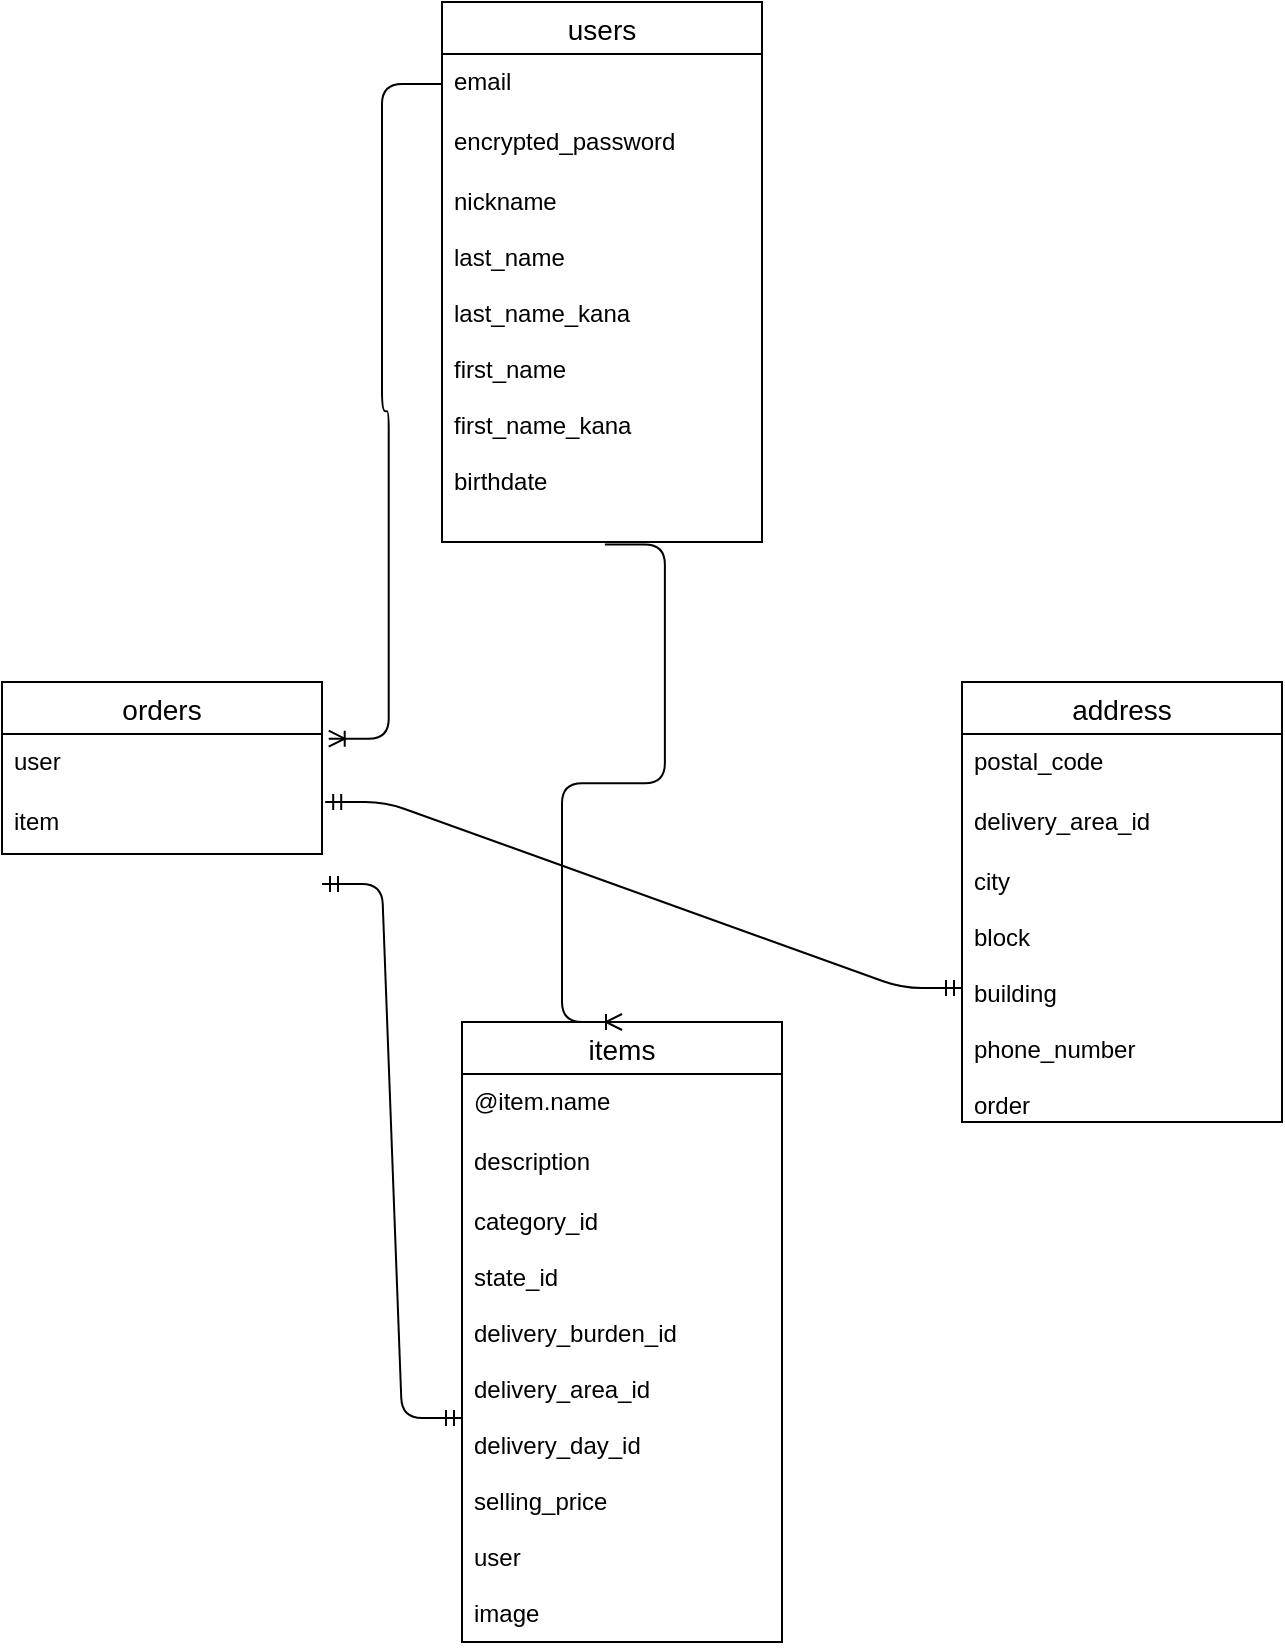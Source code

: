 <mxfile>
    <diagram id="gFwtVsQSGjGSzCSBpVkY" name="ページ1">
        <mxGraphModel dx="741" dy="949" grid="1" gridSize="10" guides="1" tooltips="1" connect="1" arrows="1" fold="1" page="1" pageScale="1" pageWidth="827" pageHeight="1169" math="0" shadow="0">
            <root>
                <mxCell id="0"/>
                <mxCell id="1" parent="0"/>
                <mxCell id="19" value="users" style="swimlane;fontStyle=0;childLayout=stackLayout;horizontal=1;startSize=26;horizontalStack=0;resizeParent=1;resizeParentMax=0;resizeLast=0;collapsible=1;marginBottom=0;align=center;fontSize=14;" vertex="1" parent="1">
                    <mxGeometry x="300" y="140" width="160" height="270" as="geometry"/>
                </mxCell>
                <mxCell id="20" value="email" style="text;strokeColor=none;fillColor=none;spacingLeft=4;spacingRight=4;overflow=hidden;rotatable=0;points=[[0,0.5],[1,0.5]];portConstraint=eastwest;fontSize=12;" vertex="1" parent="19">
                    <mxGeometry y="26" width="160" height="30" as="geometry"/>
                </mxCell>
                <mxCell id="21" value="encrypted_password" style="text;strokeColor=none;fillColor=none;spacingLeft=4;spacingRight=4;overflow=hidden;rotatable=0;points=[[0,0.5],[1,0.5]];portConstraint=eastwest;fontSize=12;" vertex="1" parent="19">
                    <mxGeometry y="56" width="160" height="30" as="geometry"/>
                </mxCell>
                <mxCell id="22" value="nickname&#10;&#10;last_name&#10;&#10;last_name_kana &#10;&#10;first_name&#10;&#10;first_name_kana&#10;&#10;birthdate" style="text;strokeColor=none;fillColor=none;spacingLeft=4;spacingRight=4;overflow=hidden;rotatable=0;points=[[0,0.5],[1,0.5]];portConstraint=eastwest;fontSize=12;" vertex="1" parent="19">
                    <mxGeometry y="86" width="160" height="184" as="geometry"/>
                </mxCell>
                <mxCell id="23" value="items" style="swimlane;fontStyle=0;childLayout=stackLayout;horizontal=1;startSize=26;horizontalStack=0;resizeParent=1;resizeParentMax=0;resizeLast=0;collapsible=1;marginBottom=0;align=center;fontSize=14;" vertex="1" parent="1">
                    <mxGeometry x="310" y="650" width="160" height="310" as="geometry"/>
                </mxCell>
                <mxCell id="24" value="@item.name" style="text;strokeColor=none;fillColor=none;spacingLeft=4;spacingRight=4;overflow=hidden;rotatable=0;points=[[0,0.5],[1,0.5]];portConstraint=eastwest;fontSize=12;" vertex="1" parent="23">
                    <mxGeometry y="26" width="160" height="30" as="geometry"/>
                </mxCell>
                <mxCell id="25" value="description" style="text;strokeColor=none;fillColor=none;spacingLeft=4;spacingRight=4;overflow=hidden;rotatable=0;points=[[0,0.5],[1,0.5]];portConstraint=eastwest;fontSize=12;" vertex="1" parent="23">
                    <mxGeometry y="56" width="160" height="30" as="geometry"/>
                </mxCell>
                <mxCell id="26" value="category_id&#10;&#10;state_id&#10;&#10;delivery_burden_id&#10;&#10;delivery_area_id&#10;&#10;delivery_day_id&#10;&#10;selling_price&#10;&#10;user&#10;&#10;image" style="text;strokeColor=none;fillColor=none;spacingLeft=4;spacingRight=4;overflow=hidden;rotatable=0;points=[[0,0.5],[1,0.5]];portConstraint=eastwest;fontSize=12;" vertex="1" parent="23">
                    <mxGeometry y="86" width="160" height="224" as="geometry"/>
                </mxCell>
                <mxCell id="27" value="orders" style="swimlane;fontStyle=0;childLayout=stackLayout;horizontal=1;startSize=26;horizontalStack=0;resizeParent=1;resizeParentMax=0;resizeLast=0;collapsible=1;marginBottom=0;align=center;fontSize=14;" vertex="1" parent="1">
                    <mxGeometry x="80" y="480" width="160" height="86" as="geometry"/>
                </mxCell>
                <mxCell id="28" value="user" style="text;strokeColor=none;fillColor=none;spacingLeft=4;spacingRight=4;overflow=hidden;rotatable=0;points=[[0,0.5],[1,0.5]];portConstraint=eastwest;fontSize=12;" vertex="1" parent="27">
                    <mxGeometry y="26" width="160" height="30" as="geometry"/>
                </mxCell>
                <mxCell id="29" value="item" style="text;strokeColor=none;fillColor=none;spacingLeft=4;spacingRight=4;overflow=hidden;rotatable=0;points=[[0,0.5],[1,0.5]];portConstraint=eastwest;fontSize=12;" vertex="1" parent="27">
                    <mxGeometry y="56" width="160" height="30" as="geometry"/>
                </mxCell>
                <mxCell id="31" value="address" style="swimlane;fontStyle=0;childLayout=stackLayout;horizontal=1;startSize=26;horizontalStack=0;resizeParent=1;resizeParentMax=0;resizeLast=0;collapsible=1;marginBottom=0;align=center;fontSize=14;" vertex="1" parent="1">
                    <mxGeometry x="560" y="480" width="160" height="220" as="geometry"/>
                </mxCell>
                <mxCell id="32" value="postal_code" style="text;strokeColor=none;fillColor=none;spacingLeft=4;spacingRight=4;overflow=hidden;rotatable=0;points=[[0,0.5],[1,0.5]];portConstraint=eastwest;fontSize=12;" vertex="1" parent="31">
                    <mxGeometry y="26" width="160" height="30" as="geometry"/>
                </mxCell>
                <mxCell id="33" value="delivery_area_id" style="text;strokeColor=none;fillColor=none;spacingLeft=4;spacingRight=4;overflow=hidden;rotatable=0;points=[[0,0.5],[1,0.5]];portConstraint=eastwest;fontSize=12;" vertex="1" parent="31">
                    <mxGeometry y="56" width="160" height="30" as="geometry"/>
                </mxCell>
                <mxCell id="34" value="city&#10;&#10;block&#10;&#10;building&#10;&#10;phone_number&#10;&#10;order" style="text;strokeColor=none;fillColor=none;spacingLeft=4;spacingRight=4;overflow=hidden;rotatable=0;points=[[0,0.5],[1,0.5]];portConstraint=eastwest;fontSize=12;" vertex="1" parent="31">
                    <mxGeometry y="86" width="160" height="134" as="geometry"/>
                </mxCell>
                <mxCell id="35" value="" style="edgeStyle=entityRelationEdgeStyle;fontSize=12;html=1;endArrow=ERoneToMany;exitX=0;exitY=0.5;exitDx=0;exitDy=0;entryX=1.021;entryY=0.078;entryDx=0;entryDy=0;entryPerimeter=0;" edge="1" parent="1" source="20" target="28">
                    <mxGeometry width="100" height="100" relative="1" as="geometry">
                        <mxPoint x="180" y="210" as="sourcePoint"/>
                        <mxPoint x="70" y="540" as="targetPoint"/>
                    </mxGeometry>
                </mxCell>
                <mxCell id="41" value="" style="edgeStyle=entityRelationEdgeStyle;fontSize=12;html=1;endArrow=ERoneToMany;exitX=0.509;exitY=1.007;exitDx=0;exitDy=0;exitPerimeter=0;entryX=0.5;entryY=0;entryDx=0;entryDy=0;" edge="1" parent="1" source="22" target="23">
                    <mxGeometry width="100" height="100" relative="1" as="geometry">
                        <mxPoint x="480" y="410" as="sourcePoint"/>
                        <mxPoint x="510" y="700" as="targetPoint"/>
                    </mxGeometry>
                </mxCell>
                <mxCell id="37" value="" style="edgeStyle=entityRelationEdgeStyle;fontSize=12;html=1;endArrow=ERmandOne;startArrow=ERmandOne;exitX=1.01;exitY=0.133;exitDx=0;exitDy=0;exitPerimeter=0;" edge="1" parent="1" source="29" target="34">
                    <mxGeometry width="100" height="100" relative="1" as="geometry">
                        <mxPoint x="150" y="600" as="sourcePoint"/>
                        <mxPoint x="250" y="1050" as="targetPoint"/>
                    </mxGeometry>
                </mxCell>
                <mxCell id="44" value="" style="edgeStyle=entityRelationEdgeStyle;fontSize=12;html=1;endArrow=ERmandOne;startArrow=ERmandOne;entryX=0;entryY=0.5;entryDx=0;entryDy=0;exitX=1;exitY=0.5;exitDx=0;exitDy=0;" edge="1" parent="1" target="26">
                    <mxGeometry width="100" height="100" relative="1" as="geometry">
                        <mxPoint x="240" y="581" as="sourcePoint"/>
                        <mxPoint x="200" y="870" as="targetPoint"/>
                    </mxGeometry>
                </mxCell>
            </root>
        </mxGraphModel>
    </diagram>
</mxfile>